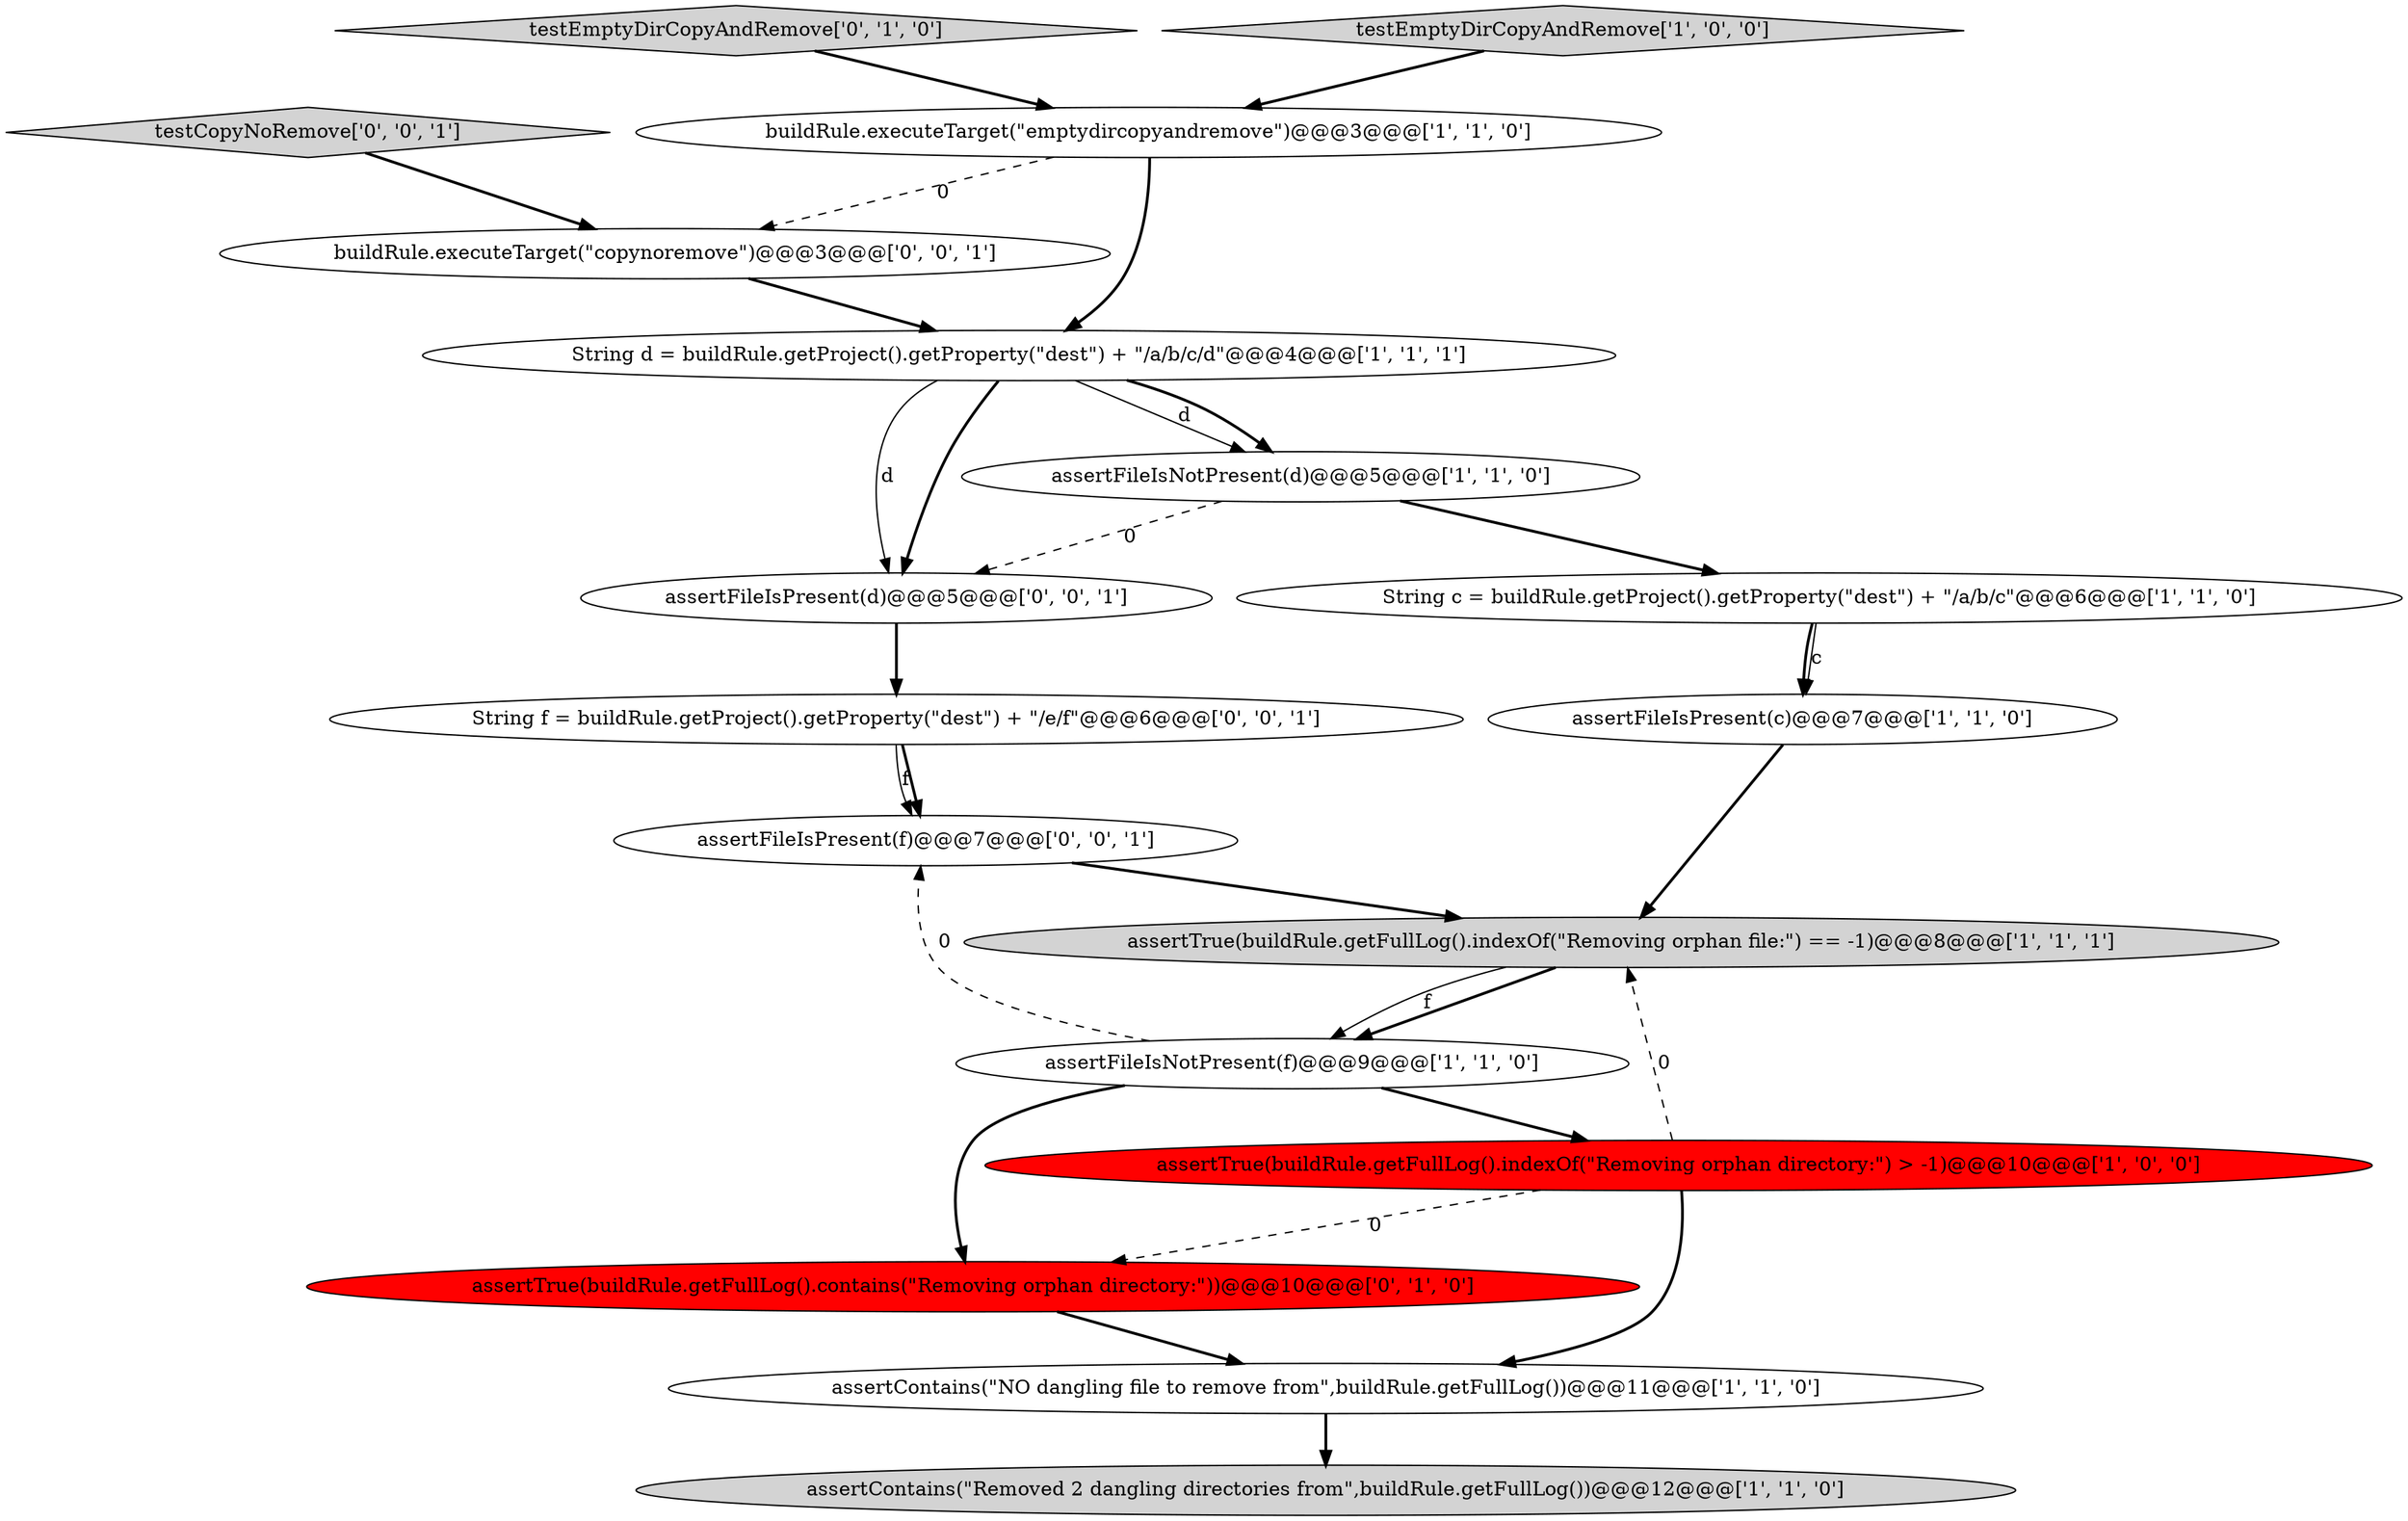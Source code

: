 digraph {
0 [style = filled, label = "buildRule.executeTarget(\"emptydircopyandremove\")@@@3@@@['1', '1', '0']", fillcolor = white, shape = ellipse image = "AAA0AAABBB1BBB"];
11 [style = filled, label = "assertTrue(buildRule.getFullLog().contains(\"Removing orphan directory:\"))@@@10@@@['0', '1', '0']", fillcolor = red, shape = ellipse image = "AAA1AAABBB2BBB"];
12 [style = filled, label = "testEmptyDirCopyAndRemove['0', '1', '0']", fillcolor = lightgray, shape = diamond image = "AAA0AAABBB2BBB"];
16 [style = filled, label = "assertFileIsPresent(f)@@@7@@@['0', '0', '1']", fillcolor = white, shape = ellipse image = "AAA0AAABBB3BBB"];
2 [style = filled, label = "assertTrue(buildRule.getFullLog().indexOf(\"Removing orphan file:\") == -1)@@@8@@@['1', '1', '1']", fillcolor = lightgray, shape = ellipse image = "AAA0AAABBB1BBB"];
6 [style = filled, label = "assertContains(\"Removed 2 dangling directories from\",buildRule.getFullLog())@@@12@@@['1', '1', '0']", fillcolor = lightgray, shape = ellipse image = "AAA0AAABBB1BBB"];
14 [style = filled, label = "assertFileIsPresent(d)@@@5@@@['0', '0', '1']", fillcolor = white, shape = ellipse image = "AAA0AAABBB3BBB"];
13 [style = filled, label = "testCopyNoRemove['0', '0', '1']", fillcolor = lightgray, shape = diamond image = "AAA0AAABBB3BBB"];
8 [style = filled, label = "String c = buildRule.getProject().getProperty(\"dest\") + \"/a/b/c\"@@@6@@@['1', '1', '0']", fillcolor = white, shape = ellipse image = "AAA0AAABBB1BBB"];
4 [style = filled, label = "assertFileIsNotPresent(f)@@@9@@@['1', '1', '0']", fillcolor = white, shape = ellipse image = "AAA0AAABBB1BBB"];
3 [style = filled, label = "assertTrue(buildRule.getFullLog().indexOf(\"Removing orphan directory:\") > -1)@@@10@@@['1', '0', '0']", fillcolor = red, shape = ellipse image = "AAA1AAABBB1BBB"];
5 [style = filled, label = "testEmptyDirCopyAndRemove['1', '0', '0']", fillcolor = lightgray, shape = diamond image = "AAA0AAABBB1BBB"];
7 [style = filled, label = "assertFileIsNotPresent(d)@@@5@@@['1', '1', '0']", fillcolor = white, shape = ellipse image = "AAA0AAABBB1BBB"];
9 [style = filled, label = "assertFileIsPresent(c)@@@7@@@['1', '1', '0']", fillcolor = white, shape = ellipse image = "AAA0AAABBB1BBB"];
17 [style = filled, label = "buildRule.executeTarget(\"copynoremove\")@@@3@@@['0', '0', '1']", fillcolor = white, shape = ellipse image = "AAA0AAABBB3BBB"];
15 [style = filled, label = "String f = buildRule.getProject().getProperty(\"dest\") + \"/e/f\"@@@6@@@['0', '0', '1']", fillcolor = white, shape = ellipse image = "AAA0AAABBB3BBB"];
10 [style = filled, label = "assertContains(\"NO dangling file to remove from\",buildRule.getFullLog())@@@11@@@['1', '1', '0']", fillcolor = white, shape = ellipse image = "AAA0AAABBB1BBB"];
1 [style = filled, label = "String d = buildRule.getProject().getProperty(\"dest\") + \"/a/b/c/d\"@@@4@@@['1', '1', '1']", fillcolor = white, shape = ellipse image = "AAA0AAABBB1BBB"];
1->7 [style = solid, label="d"];
4->3 [style = bold, label=""];
3->2 [style = dashed, label="0"];
4->16 [style = dashed, label="0"];
17->1 [style = bold, label=""];
9->2 [style = bold, label=""];
7->14 [style = dashed, label="0"];
16->2 [style = bold, label=""];
7->8 [style = bold, label=""];
15->16 [style = bold, label=""];
2->4 [style = bold, label=""];
1->7 [style = bold, label=""];
10->6 [style = bold, label=""];
12->0 [style = bold, label=""];
2->4 [style = solid, label="f"];
15->16 [style = solid, label="f"];
0->17 [style = dashed, label="0"];
3->10 [style = bold, label=""];
13->17 [style = bold, label=""];
8->9 [style = solid, label="c"];
1->14 [style = solid, label="d"];
5->0 [style = bold, label=""];
11->10 [style = bold, label=""];
0->1 [style = bold, label=""];
8->9 [style = bold, label=""];
1->14 [style = bold, label=""];
14->15 [style = bold, label=""];
4->11 [style = bold, label=""];
3->11 [style = dashed, label="0"];
}
